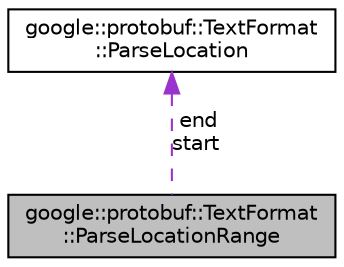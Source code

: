 digraph "google::protobuf::TextFormat::ParseLocationRange"
{
 // LATEX_PDF_SIZE
  edge [fontname="Helvetica",fontsize="10",labelfontname="Helvetica",labelfontsize="10"];
  node [fontname="Helvetica",fontsize="10",shape=record];
  Node1 [label="google::protobuf::TextFormat\l::ParseLocationRange",height=0.2,width=0.4,color="black", fillcolor="grey75", style="filled", fontcolor="black",tooltip=" "];
  Node2 -> Node1 [dir="back",color="darkorchid3",fontsize="10",style="dashed",label=" end\nstart" ,fontname="Helvetica"];
  Node2 [label="google::protobuf::TextFormat\l::ParseLocation",height=0.2,width=0.4,color="black", fillcolor="white", style="filled",URL="$structgoogle_1_1protobuf_1_1TextFormat_1_1ParseLocation.html",tooltip=" "];
}
